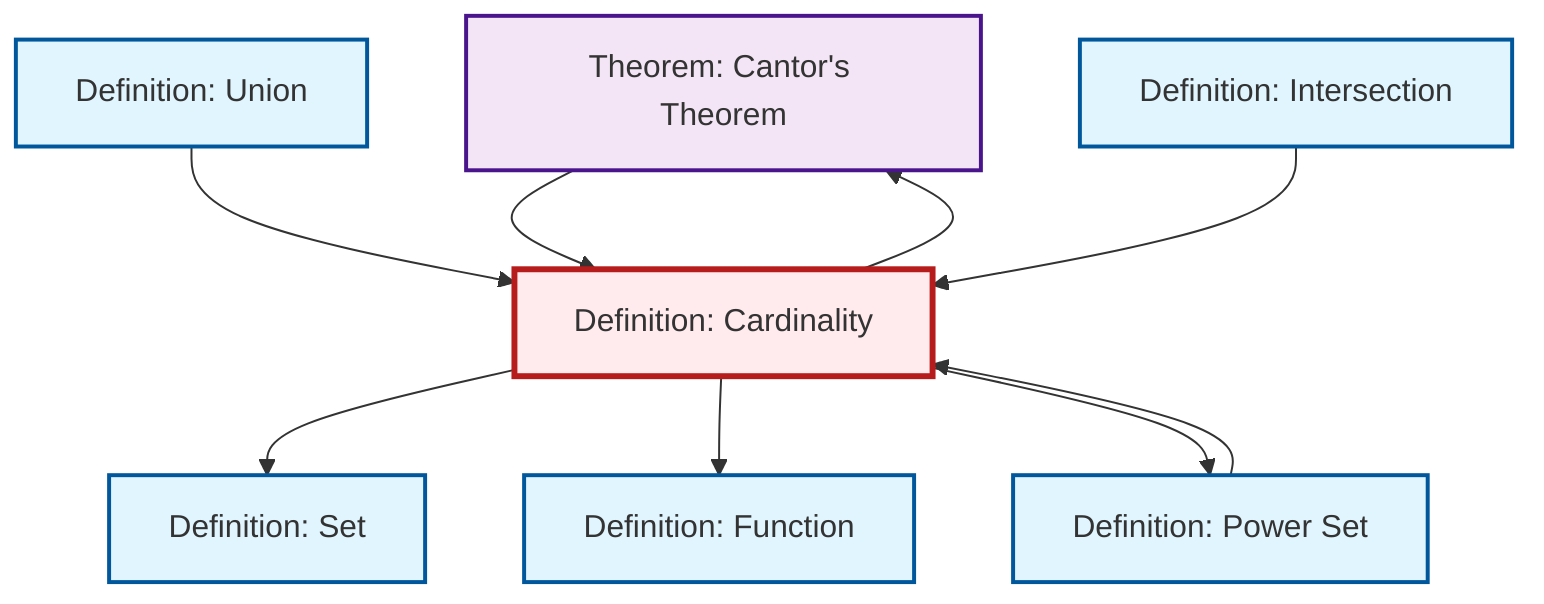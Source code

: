graph TD
    classDef definition fill:#e1f5fe,stroke:#01579b,stroke-width:2px
    classDef theorem fill:#f3e5f5,stroke:#4a148c,stroke-width:2px
    classDef axiom fill:#fff3e0,stroke:#e65100,stroke-width:2px
    classDef example fill:#e8f5e9,stroke:#1b5e20,stroke-width:2px
    classDef current fill:#ffebee,stroke:#b71c1c,stroke-width:3px
    thm-cantor["Theorem: Cantor's Theorem"]:::theorem
    def-intersection["Definition: Intersection"]:::definition
    def-function["Definition: Function"]:::definition
    def-union["Definition: Union"]:::definition
    def-set["Definition: Set"]:::definition
    def-power-set["Definition: Power Set"]:::definition
    def-cardinality["Definition: Cardinality"]:::definition
    thm-cantor --> def-cardinality
    def-cardinality --> def-set
    def-union --> def-cardinality
    def-cardinality --> def-function
    def-cardinality --> thm-cantor
    def-cardinality --> def-power-set
    def-intersection --> def-cardinality
    def-power-set --> def-cardinality
    class def-cardinality current